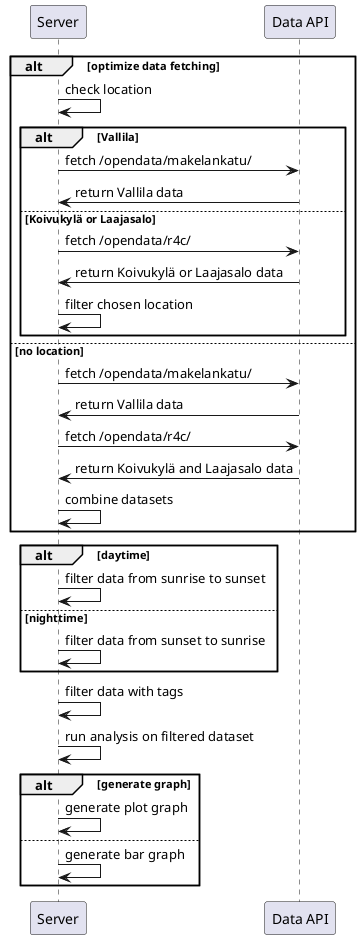 @startuml analysis sequence

participant "Server" as Server
participant "Data API" as API


alt optimize data fetching
    Server -> Server: check location
    alt Vallila
        Server -> API: fetch /opendata/makelankatu/
        API -> Server: return Vallila data
    else Koivukylä or Laajasalo
        Server -> API: fetch /opendata/r4c/
        API -> Server: return Koivukylä or Laajasalo data
        Server -> Server: filter chosen location
    end
else no location
    Server -> API: fetch /opendata/makelankatu/
    API -> Server: return Vallila data
    Server -> API: fetch /opendata/r4c/
    API -> Server: return Koivukylä and Laajasalo data
    Server -> Server: combine datasets
end

alt daytime
    Server -> Server: filter data from sunrise to sunset
else nighttime
    Server -> Server: filter data from sunset to sunrise
end

Server -> Server: filter data with tags
Server -> Server: run analysis on filtered dataset

alt generate graph
    Server -> Server: generate plot graph
else
    Server -> Server: generate bar graph
end



@enduml